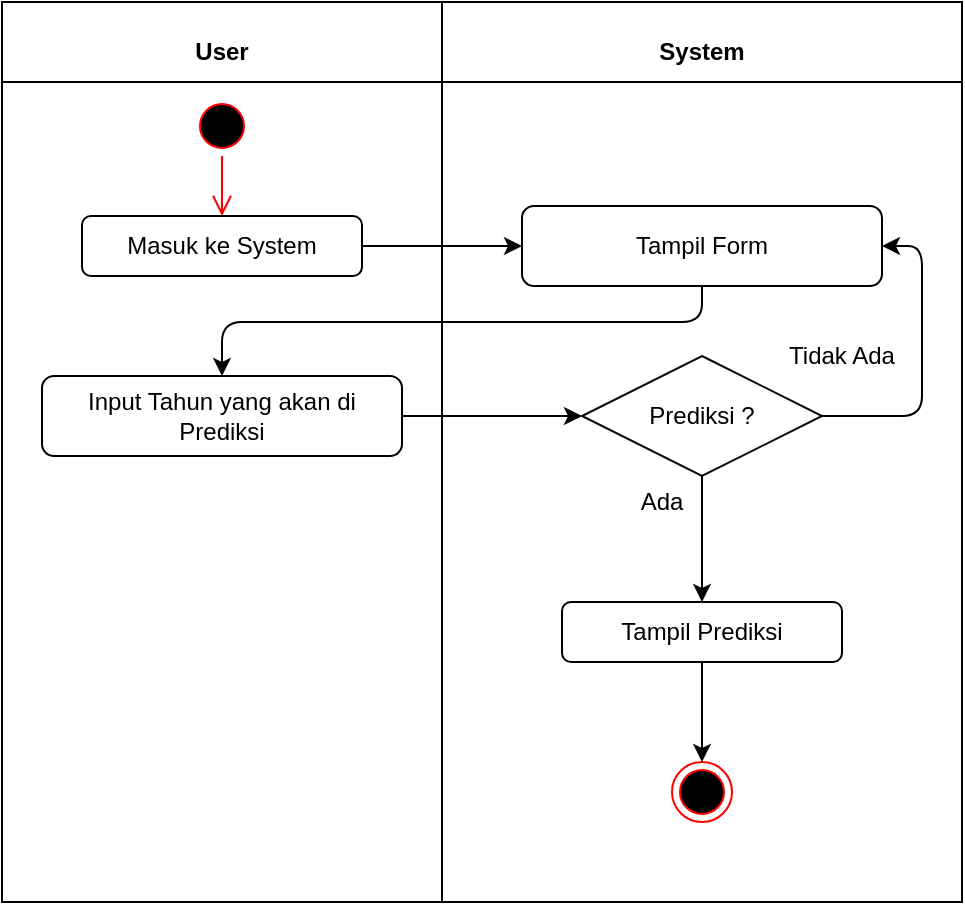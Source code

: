 <mxfile version="13.7.3" type="device"><diagram id="1TYR3vvm7GUL7sMFOfiD" name="Page-1"><mxGraphModel dx="768" dy="474" grid="1" gridSize="10" guides="1" tooltips="1" connect="1" arrows="1" fold="1" page="1" pageScale="1" pageWidth="850" pageHeight="1100" math="0" shadow="0"><root><mxCell id="0"/><mxCell id="1" parent="0"/><mxCell id="kAf-k_wIWp-hcZC8sq7d-1" value="&lt;p style=&quot;margin: 0px ; margin-top: 4px ; text-align: center&quot;&gt;&lt;br&gt;&lt;b&gt;User&lt;/b&gt;&lt;/p&gt;" style="verticalAlign=top;align=left;overflow=fill;fontSize=12;fontFamily=Helvetica;html=1;" parent="1" vertex="1"><mxGeometry x="40" y="80" width="220" height="450" as="geometry"/></mxCell><mxCell id="kAf-k_wIWp-hcZC8sq7d-2" value="&lt;p style=&quot;margin: 0px ; margin-top: 4px ; text-align: center&quot;&gt;&lt;br&gt;&lt;b&gt;System&lt;/b&gt;&lt;/p&gt;" style="verticalAlign=top;align=left;overflow=fill;fontSize=12;fontFamily=Helvetica;html=1;" parent="1" vertex="1"><mxGeometry x="260" y="80" width="260" height="450" as="geometry"/></mxCell><mxCell id="kAf-k_wIWp-hcZC8sq7d-3" value="" style="ellipse;html=1;shape=startState;fillColor=#000000;strokeColor=#ff0000;" parent="1" vertex="1"><mxGeometry x="135" y="127" width="30" height="30" as="geometry"/></mxCell><mxCell id="kAf-k_wIWp-hcZC8sq7d-4" value="" style="edgeStyle=orthogonalEdgeStyle;html=1;verticalAlign=bottom;endArrow=open;endSize=8;strokeColor=#ff0000;" parent="1" source="kAf-k_wIWp-hcZC8sq7d-3" edge="1"><mxGeometry relative="1" as="geometry"><mxPoint x="150" y="187" as="targetPoint"/></mxGeometry></mxCell><mxCell id="kAf-k_wIWp-hcZC8sq7d-6" value="Masuk ke System" style="rounded=1;whiteSpace=wrap;html=1;" parent="1" vertex="1"><mxGeometry x="80" y="187" width="140" height="30" as="geometry"/></mxCell><mxCell id="kAf-k_wIWp-hcZC8sq7d-7" value="Tampil Form" style="rounded=1;whiteSpace=wrap;html=1;" parent="1" vertex="1"><mxGeometry x="300" y="182" width="180" height="40" as="geometry"/></mxCell><mxCell id="kAf-k_wIWp-hcZC8sq7d-8" value="Input Tahun yang akan di Prediksi" style="rounded=1;whiteSpace=wrap;html=1;" parent="1" vertex="1"><mxGeometry x="60" y="267" width="180" height="40" as="geometry"/></mxCell><mxCell id="kAf-k_wIWp-hcZC8sq7d-9" value="Prediksi ?" style="rhombus;whiteSpace=wrap;html=1;" parent="1" vertex="1"><mxGeometry x="330" y="257" width="120" height="60" as="geometry"/></mxCell><mxCell id="kAf-k_wIWp-hcZC8sq7d-11" value="" style="rounded=0;whiteSpace=wrap;html=1;fillColor=none;" parent="1" vertex="1"><mxGeometry x="40" y="80" width="480" height="40" as="geometry"/></mxCell><mxCell id="kAf-k_wIWp-hcZC8sq7d-12" value="Tampil Prediksi" style="rounded=1;whiteSpace=wrap;html=1;" parent="1" vertex="1"><mxGeometry x="320" y="380" width="140" height="30" as="geometry"/></mxCell><mxCell id="kAf-k_wIWp-hcZC8sq7d-14" value="" style="ellipse;html=1;shape=endState;fillColor=#000000;strokeColor=#ff0000;" parent="1" vertex="1"><mxGeometry x="375" y="460" width="30" height="30" as="geometry"/></mxCell><mxCell id="kAf-k_wIWp-hcZC8sq7d-15" value="" style="endArrow=classic;html=1;exitX=1;exitY=0.5;exitDx=0;exitDy=0;entryX=0;entryY=0.5;entryDx=0;entryDy=0;" parent="1" source="kAf-k_wIWp-hcZC8sq7d-6" target="kAf-k_wIWp-hcZC8sq7d-7" edge="1"><mxGeometry width="50" height="50" relative="1" as="geometry"><mxPoint x="340" y="350" as="sourcePoint"/><mxPoint x="390" y="300" as="targetPoint"/></mxGeometry></mxCell><mxCell id="kAf-k_wIWp-hcZC8sq7d-16" value="" style="endArrow=classic;html=1;exitX=0.5;exitY=1;exitDx=0;exitDy=0;entryX=0.5;entryY=0;entryDx=0;entryDy=0;" parent="1" source="kAf-k_wIWp-hcZC8sq7d-7" target="kAf-k_wIWp-hcZC8sq7d-8" edge="1"><mxGeometry width="50" height="50" relative="1" as="geometry"><mxPoint x="230" y="212" as="sourcePoint"/><mxPoint x="310" y="212" as="targetPoint"/><Array as="points"><mxPoint x="390" y="240"/><mxPoint x="150" y="240"/></Array></mxGeometry></mxCell><mxCell id="kAf-k_wIWp-hcZC8sq7d-17" value="" style="endArrow=classic;html=1;exitX=1;exitY=0.5;exitDx=0;exitDy=0;entryX=0;entryY=0.5;entryDx=0;entryDy=0;" parent="1" source="kAf-k_wIWp-hcZC8sq7d-8" target="kAf-k_wIWp-hcZC8sq7d-9" edge="1"><mxGeometry width="50" height="50" relative="1" as="geometry"><mxPoint x="230" y="212" as="sourcePoint"/><mxPoint x="310" y="212" as="targetPoint"/></mxGeometry></mxCell><mxCell id="kAf-k_wIWp-hcZC8sq7d-18" value="" style="endArrow=classic;html=1;exitX=0.5;exitY=1;exitDx=0;exitDy=0;entryX=0.5;entryY=0;entryDx=0;entryDy=0;" parent="1" source="kAf-k_wIWp-hcZC8sq7d-9" target="kAf-k_wIWp-hcZC8sq7d-12" edge="1"><mxGeometry width="50" height="50" relative="1" as="geometry"><mxPoint x="250" y="297" as="sourcePoint"/><mxPoint x="340" y="297" as="targetPoint"/></mxGeometry></mxCell><mxCell id="kAf-k_wIWp-hcZC8sq7d-19" value="" style="endArrow=classic;html=1;exitX=1;exitY=0.5;exitDx=0;exitDy=0;entryX=1;entryY=0.5;entryDx=0;entryDy=0;" parent="1" source="kAf-k_wIWp-hcZC8sq7d-9" target="kAf-k_wIWp-hcZC8sq7d-7" edge="1"><mxGeometry width="50" height="50" relative="1" as="geometry"><mxPoint x="400" y="327" as="sourcePoint"/><mxPoint x="400" y="390" as="targetPoint"/><Array as="points"><mxPoint x="500" y="287"/><mxPoint x="500" y="202"/></Array></mxGeometry></mxCell><mxCell id="kAf-k_wIWp-hcZC8sq7d-20" value="Ada" style="text;html=1;strokeColor=none;fillColor=none;align=center;verticalAlign=middle;whiteSpace=wrap;rounded=0;" parent="1" vertex="1"><mxGeometry x="350" y="320" width="40" height="20" as="geometry"/></mxCell><mxCell id="kAf-k_wIWp-hcZC8sq7d-21" value="Tidak Ada" style="text;html=1;strokeColor=none;fillColor=none;align=center;verticalAlign=middle;whiteSpace=wrap;rounded=0;" parent="1" vertex="1"><mxGeometry x="420" y="247" width="80" height="20" as="geometry"/></mxCell><mxCell id="kAf-k_wIWp-hcZC8sq7d-22" value="" style="endArrow=classic;html=1;exitX=0.5;exitY=1;exitDx=0;exitDy=0;" parent="1" source="kAf-k_wIWp-hcZC8sq7d-12" target="kAf-k_wIWp-hcZC8sq7d-14" edge="1"><mxGeometry width="50" height="50" relative="1" as="geometry"><mxPoint x="460" y="440" as="sourcePoint"/><mxPoint x="460" y="503" as="targetPoint"/></mxGeometry></mxCell></root></mxGraphModel></diagram></mxfile>